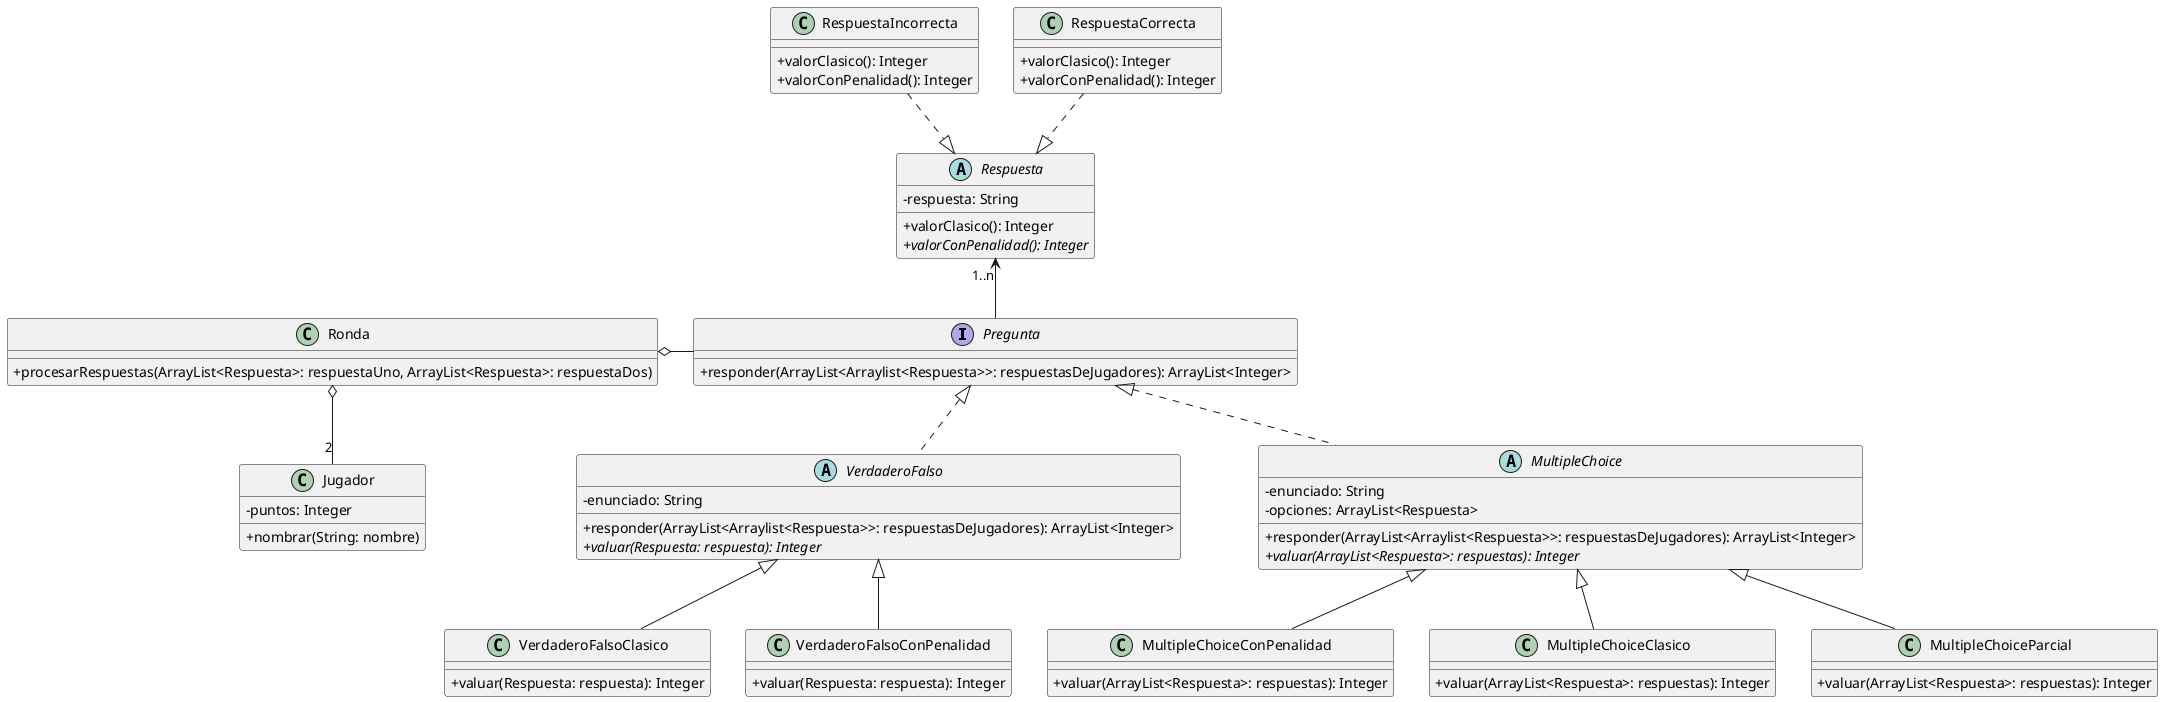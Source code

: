 @startuml
skinparam classAttributeIconSize 0

interface Pregunta {
    + responder(ArrayList<Arraylist<Respuesta>>: respuestasDeJugadores): ArrayList<Integer>
}

abstract class MultipleChoice {
    - enunciado: String
    - opciones: ArrayList<Respuesta>
    + responder(ArrayList<Arraylist<Respuesta>>: respuestasDeJugadores): ArrayList<Integer>
    + {abstract} valuar(ArrayList<Respuesta>: respuestas): Integer
}

class MultipleChoiceClasico{
    + valuar(ArrayList<Respuesta>: respuestas): Integer
}

class MultipleChoiceParcial{
    + valuar(ArrayList<Respuesta>: respuestas): Integer
}

class MultipleChoiceConPenalidad{
    + valuar(ArrayList<Respuesta>: respuestas): Integer
}

abstract class VerdaderoFalso {
    - enunciado: String
    + responder(ArrayList<Arraylist<Respuesta>>: respuestasDeJugadores): ArrayList<Integer>
    + {abstract} valuar(Respuesta: respuesta): Integer
}

class VerdaderoFalsoClasico{
    + valuar(Respuesta: respuesta): Integer
}

class VerdaderoFalsoConPenalidad{
    + valuar(Respuesta: respuesta): Integer
}

abstract class Respuesta {
    - respuesta: String
    + valorClasico(): Integer
    + {abstract} valorConPenalidad(): Integer
}

class RespuestaCorrecta{
    + valorClasico(): Integer
    +  valorConPenalidad(): Integer
}

class RespuestaIncorrecta{
    + valorClasico(): Integer
    + valorConPenalidad(): Integer
}

class Ronda{
    +procesarRespuestas(ArrayList<Respuesta>: respuestaUno, ArrayList<Respuesta>: respuestaDos)
}

class Jugador{
    - puntos: Integer
    + nombrar(String: nombre)
}

'Ordenamiento De Cuadrados

'Herencia --|> cumple la relación 'es un'
MultipleChoice <|-down- MultipleChoiceClasico
MultipleChoice <|-down- MultipleChoiceParcial
MultipleChoice <|-- MultipleChoiceConPenalidad
VerdaderoFalso <|-- VerdaderoFalsoClasico
VerdaderoFalso <|-- VerdaderoFalsoConPenalidad

'Asociacion --> un objeto guarda a otro
Pregunta -up-> "1..n" Respuesta

'Agregacion --o un objeto esta compuesto por otro pero no lo necesita para vivir
Jugador "2" -up-o Ronda
Pregunta -left-o Ronda

'Composicion --* un objeto es dueño de otro

'Dependencia ..> un objeto utiliza a otro porque lo recibe/devuelve

'Interfaces ..|> colección de declaraciones de métodos sin implemetnar
Pregunta <|.. MultipleChoice 
Pregunta <|.. VerdaderoFalso
Respuesta <|.up. RespuestaCorrecta
Respuesta <|.up. RespuestaIncorrecta


@enduml